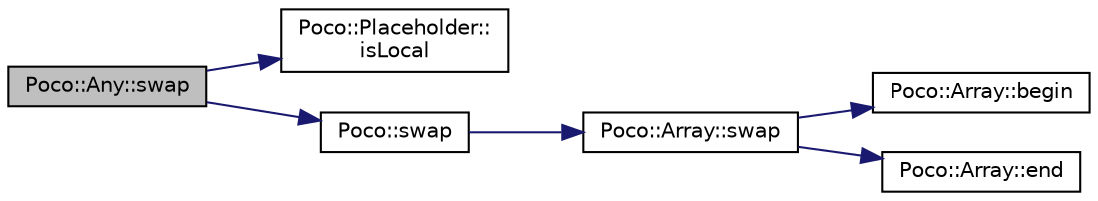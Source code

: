 digraph "Poco::Any::swap"
{
 // LATEX_PDF_SIZE
  edge [fontname="Helvetica",fontsize="10",labelfontname="Helvetica",labelfontsize="10"];
  node [fontname="Helvetica",fontsize="10",shape=record];
  rankdir="LR";
  Node1 [label="Poco::Any::swap",height=0.2,width=0.4,color="black", fillcolor="grey75", style="filled", fontcolor="black",tooltip=" "];
  Node1 -> Node2 [color="midnightblue",fontsize="10",style="solid"];
  Node2 [label="Poco::Placeholder::\lisLocal",height=0.2,width=0.4,color="black", fillcolor="white", style="filled",URL="$unionPoco_1_1Placeholder.html#aa5bbabc2b5e268a65f59a57222b5b468",tooltip=" "];
  Node1 -> Node3 [color="midnightblue",fontsize="10",style="solid"];
  Node3 [label="Poco::swap",height=0.2,width=0.4,color="black", fillcolor="white", style="filled",URL="$namespacePoco.html#a0b0e4f92ac76ddffb4219026e3172ee4",tooltip="global swap()"];
  Node3 -> Node4 [color="midnightblue",fontsize="10",style="solid"];
  Node4 [label="Poco::Array::swap",height=0.2,width=0.4,color="black", fillcolor="white", style="filled",URL="$classPoco_1_1Array.html#a07a5be6b4989bde36ae8b948de15e498",tooltip=" "];
  Node4 -> Node5 [color="midnightblue",fontsize="10",style="solid"];
  Node5 [label="Poco::Array::begin",height=0.2,width=0.4,color="black", fillcolor="white", style="filled",URL="$classPoco_1_1Array.html#a0c9a1828d13b4221f29475df8b553036",tooltip=" "];
  Node4 -> Node6 [color="midnightblue",fontsize="10",style="solid"];
  Node6 [label="Poco::Array::end",height=0.2,width=0.4,color="black", fillcolor="white", style="filled",URL="$classPoco_1_1Array.html#acd96762ba8fc885a5d45d73938605504",tooltip=" "];
}
